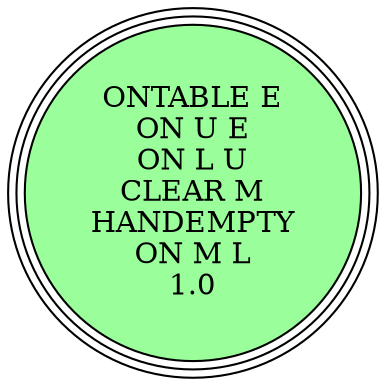 digraph {
"ONTABLE E\nON U E\nON L U\nCLEAR M\nHANDEMPTY\nON M L\n1.0\n" [shape=circle, style=filled, fillcolor=palegreen1, peripheries=3];
"ONTABLE E\nON U E\nON L U\nCLEAR M\nHANDEMPTY\nON M L\n1.0\n" [shape=circle, style=filled, fillcolor=palegreen1, peripheries=3];
}
